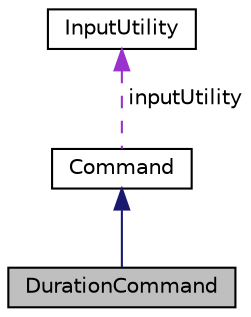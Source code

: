 digraph "DurationCommand"
{
 // LATEX_PDF_SIZE
  edge [fontname="Helvetica",fontsize="10",labelfontname="Helvetica",labelfontsize="10"];
  node [fontname="Helvetica",fontsize="10",shape=record];
  Node1 [label="DurationCommand",height=0.2,width=0.4,color="black", fillcolor="grey75", style="filled", fontcolor="black",tooltip=" "];
  Node2 -> Node1 [dir="back",color="midnightblue",fontsize="10",style="solid",fontname="Helvetica"];
  Node2 [label="Command",height=0.2,width=0.4,color="black", fillcolor="white", style="filled",URL="$class_command.html",tooltip=" "];
  Node3 -> Node2 [dir="back",color="darkorchid3",fontsize="10",style="dashed",label=" inputUtility" ,fontname="Helvetica"];
  Node3 [label="InputUtility",height=0.2,width=0.4,color="black", fillcolor="white", style="filled",URL="$class_input_utility.html",tooltip=" "];
}
